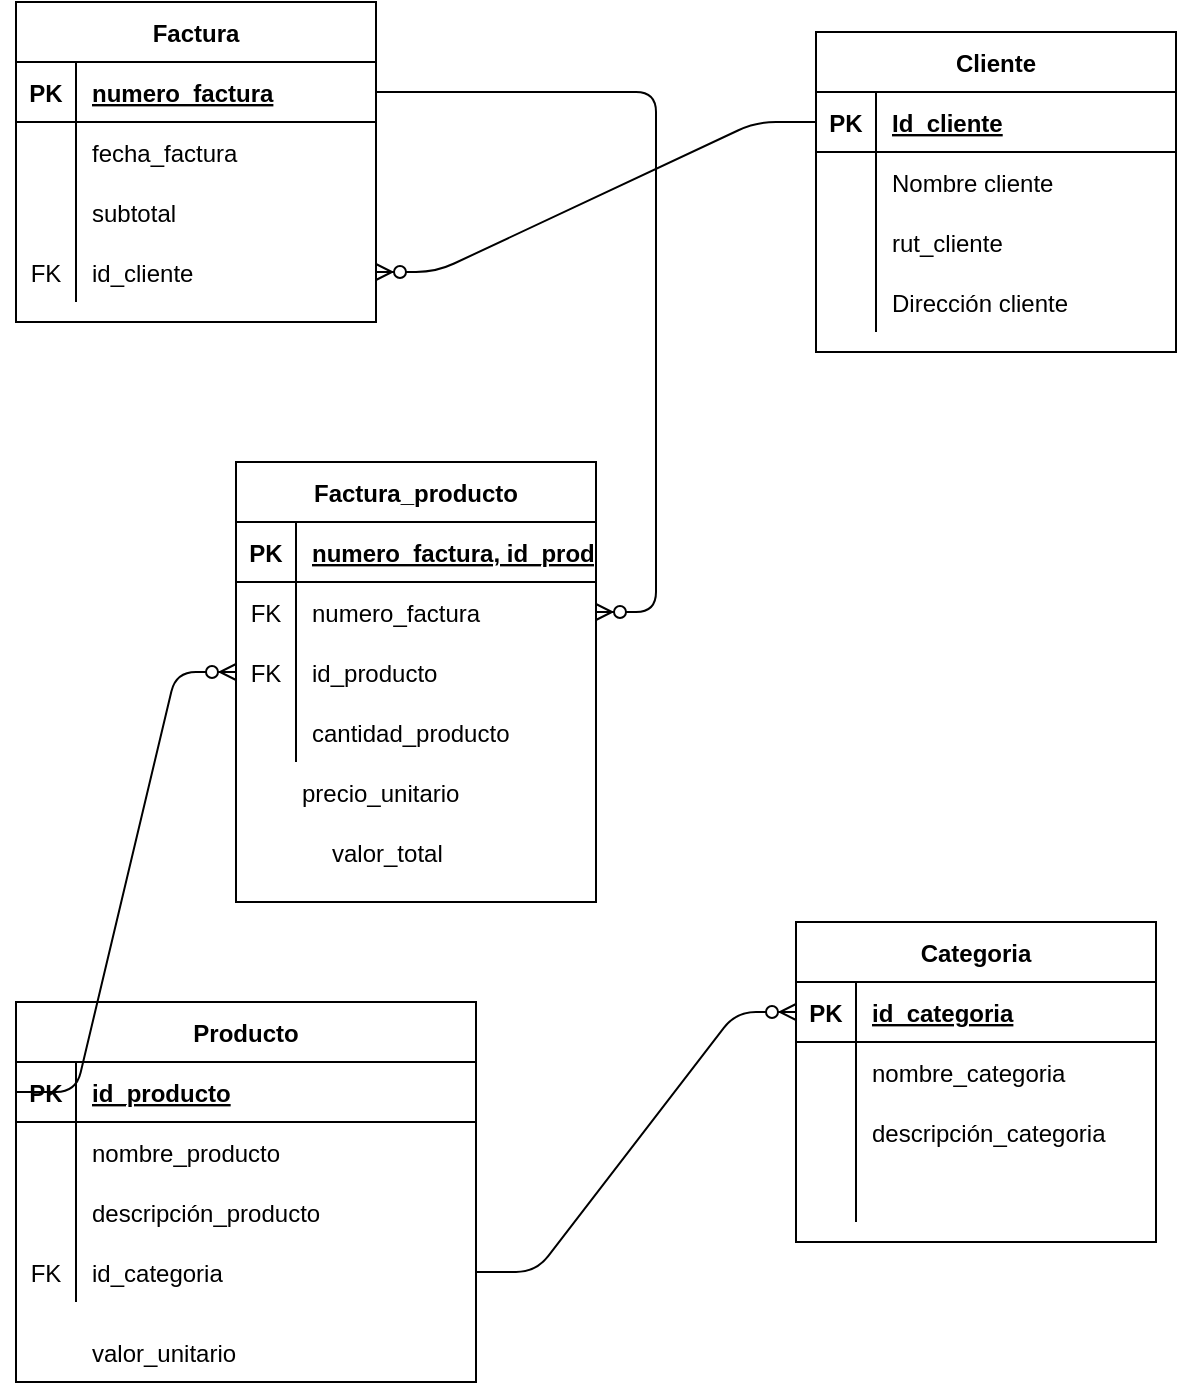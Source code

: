 <mxfile version="13.10.0" type="device"><diagram id="R2lEEEUBdFMjLlhIrx00" name="Page-1"><mxGraphModel dx="1019" dy="611" grid="1" gridSize="10" guides="1" tooltips="1" connect="1" arrows="1" fold="1" page="1" pageScale="1" pageWidth="850" pageHeight="1100" math="0" shadow="0" extFonts="Permanent Marker^https://fonts.googleapis.com/css?family=Permanent+Marker"><root><mxCell id="0"/><mxCell id="1" parent="0"/><mxCell id="oN5qyWJGJKZPLLC0trTn-1" value="Cliente" style="shape=table;startSize=30;container=1;collapsible=1;childLayout=tableLayout;fixedRows=1;rowLines=0;fontStyle=1;align=center;resizeLast=1;" vertex="1" parent="1"><mxGeometry x="540" y="205" width="180" height="160" as="geometry"/></mxCell><mxCell id="oN5qyWJGJKZPLLC0trTn-2" value="" style="shape=partialRectangle;collapsible=0;dropTarget=0;pointerEvents=0;fillColor=none;top=0;left=0;bottom=1;right=0;points=[[0,0.5],[1,0.5]];portConstraint=eastwest;" vertex="1" parent="oN5qyWJGJKZPLLC0trTn-1"><mxGeometry y="30" width="180" height="30" as="geometry"/></mxCell><mxCell id="oN5qyWJGJKZPLLC0trTn-3" value="PK" style="shape=partialRectangle;connectable=0;fillColor=none;top=0;left=0;bottom=0;right=0;fontStyle=1;overflow=hidden;" vertex="1" parent="oN5qyWJGJKZPLLC0trTn-2"><mxGeometry width="30" height="30" as="geometry"/></mxCell><mxCell id="oN5qyWJGJKZPLLC0trTn-4" value="Id_cliente" style="shape=partialRectangle;connectable=0;fillColor=none;top=0;left=0;bottom=0;right=0;align=left;spacingLeft=6;fontStyle=5;overflow=hidden;" vertex="1" parent="oN5qyWJGJKZPLLC0trTn-2"><mxGeometry x="30" width="150" height="30" as="geometry"/></mxCell><mxCell id="oN5qyWJGJKZPLLC0trTn-5" value="" style="shape=partialRectangle;collapsible=0;dropTarget=0;pointerEvents=0;fillColor=none;top=0;left=0;bottom=0;right=0;points=[[0,0.5],[1,0.5]];portConstraint=eastwest;" vertex="1" parent="oN5qyWJGJKZPLLC0trTn-1"><mxGeometry y="60" width="180" height="30" as="geometry"/></mxCell><mxCell id="oN5qyWJGJKZPLLC0trTn-6" value="" style="shape=partialRectangle;connectable=0;fillColor=none;top=0;left=0;bottom=0;right=0;editable=1;overflow=hidden;" vertex="1" parent="oN5qyWJGJKZPLLC0trTn-5"><mxGeometry width="30" height="30" as="geometry"/></mxCell><mxCell id="oN5qyWJGJKZPLLC0trTn-7" value="Nombre cliente" style="shape=partialRectangle;connectable=0;fillColor=none;top=0;left=0;bottom=0;right=0;align=left;spacingLeft=6;overflow=hidden;" vertex="1" parent="oN5qyWJGJKZPLLC0trTn-5"><mxGeometry x="30" width="150" height="30" as="geometry"/></mxCell><mxCell id="oN5qyWJGJKZPLLC0trTn-8" value="" style="shape=partialRectangle;collapsible=0;dropTarget=0;pointerEvents=0;fillColor=none;top=0;left=0;bottom=0;right=0;points=[[0,0.5],[1,0.5]];portConstraint=eastwest;" vertex="1" parent="oN5qyWJGJKZPLLC0trTn-1"><mxGeometry y="90" width="180" height="30" as="geometry"/></mxCell><mxCell id="oN5qyWJGJKZPLLC0trTn-9" value="" style="shape=partialRectangle;connectable=0;fillColor=none;top=0;left=0;bottom=0;right=0;editable=1;overflow=hidden;" vertex="1" parent="oN5qyWJGJKZPLLC0trTn-8"><mxGeometry width="30" height="30" as="geometry"/></mxCell><mxCell id="oN5qyWJGJKZPLLC0trTn-10" value="rut_cliente" style="shape=partialRectangle;connectable=0;fillColor=none;top=0;left=0;bottom=0;right=0;align=left;spacingLeft=6;overflow=hidden;" vertex="1" parent="oN5qyWJGJKZPLLC0trTn-8"><mxGeometry x="30" width="150" height="30" as="geometry"/></mxCell><mxCell id="oN5qyWJGJKZPLLC0trTn-11" value="" style="shape=partialRectangle;collapsible=0;dropTarget=0;pointerEvents=0;fillColor=none;top=0;left=0;bottom=0;right=0;points=[[0,0.5],[1,0.5]];portConstraint=eastwest;" vertex="1" parent="oN5qyWJGJKZPLLC0trTn-1"><mxGeometry y="120" width="180" height="30" as="geometry"/></mxCell><mxCell id="oN5qyWJGJKZPLLC0trTn-12" value="" style="shape=partialRectangle;connectable=0;fillColor=none;top=0;left=0;bottom=0;right=0;editable=1;overflow=hidden;" vertex="1" parent="oN5qyWJGJKZPLLC0trTn-11"><mxGeometry width="30" height="30" as="geometry"/></mxCell><mxCell id="oN5qyWJGJKZPLLC0trTn-13" value="Dirección cliente" style="shape=partialRectangle;connectable=0;fillColor=none;top=0;left=0;bottom=0;right=0;align=left;spacingLeft=6;overflow=hidden;" vertex="1" parent="oN5qyWJGJKZPLLC0trTn-11"><mxGeometry x="30" width="150" height="30" as="geometry"/></mxCell><mxCell id="oN5qyWJGJKZPLLC0trTn-14" value="Factura_producto" style="shape=table;startSize=30;container=1;collapsible=1;childLayout=tableLayout;fixedRows=1;rowLines=0;fontStyle=1;align=center;resizeLast=1;" vertex="1" parent="1"><mxGeometry x="250" y="420" width="180" height="220" as="geometry"/></mxCell><mxCell id="oN5qyWJGJKZPLLC0trTn-15" value="" style="shape=partialRectangle;collapsible=0;dropTarget=0;pointerEvents=0;fillColor=none;top=0;left=0;bottom=1;right=0;points=[[0,0.5],[1,0.5]];portConstraint=eastwest;" vertex="1" parent="oN5qyWJGJKZPLLC0trTn-14"><mxGeometry y="30" width="180" height="30" as="geometry"/></mxCell><mxCell id="oN5qyWJGJKZPLLC0trTn-16" value="PK" style="shape=partialRectangle;connectable=0;fillColor=none;top=0;left=0;bottom=0;right=0;fontStyle=1;overflow=hidden;" vertex="1" parent="oN5qyWJGJKZPLLC0trTn-15"><mxGeometry width="30" height="30" as="geometry"/></mxCell><mxCell id="oN5qyWJGJKZPLLC0trTn-17" value="numero_factura, id_producto" style="shape=partialRectangle;connectable=0;fillColor=none;top=0;left=0;bottom=0;right=0;align=left;spacingLeft=6;fontStyle=5;overflow=hidden;" vertex="1" parent="oN5qyWJGJKZPLLC0trTn-15"><mxGeometry x="30" width="150" height="30" as="geometry"/></mxCell><mxCell id="oN5qyWJGJKZPLLC0trTn-18" value="" style="shape=partialRectangle;collapsible=0;dropTarget=0;pointerEvents=0;fillColor=none;top=0;left=0;bottom=0;right=0;points=[[0,0.5],[1,0.5]];portConstraint=eastwest;" vertex="1" parent="oN5qyWJGJKZPLLC0trTn-14"><mxGeometry y="60" width="180" height="30" as="geometry"/></mxCell><mxCell id="oN5qyWJGJKZPLLC0trTn-19" value="FK" style="shape=partialRectangle;connectable=0;fillColor=none;top=0;left=0;bottom=0;right=0;editable=1;overflow=hidden;" vertex="1" parent="oN5qyWJGJKZPLLC0trTn-18"><mxGeometry width="30" height="30" as="geometry"/></mxCell><mxCell id="oN5qyWJGJKZPLLC0trTn-20" value="numero_factura" style="shape=partialRectangle;connectable=0;fillColor=none;top=0;left=0;bottom=0;right=0;align=left;spacingLeft=6;overflow=hidden;" vertex="1" parent="oN5qyWJGJKZPLLC0trTn-18"><mxGeometry x="30" width="150" height="30" as="geometry"/></mxCell><mxCell id="oN5qyWJGJKZPLLC0trTn-21" value="" style="shape=partialRectangle;collapsible=0;dropTarget=0;pointerEvents=0;fillColor=none;top=0;left=0;bottom=0;right=0;points=[[0,0.5],[1,0.5]];portConstraint=eastwest;" vertex="1" parent="oN5qyWJGJKZPLLC0trTn-14"><mxGeometry y="90" width="180" height="30" as="geometry"/></mxCell><mxCell id="oN5qyWJGJKZPLLC0trTn-22" value="FK" style="shape=partialRectangle;connectable=0;fillColor=none;top=0;left=0;bottom=0;right=0;editable=1;overflow=hidden;" vertex="1" parent="oN5qyWJGJKZPLLC0trTn-21"><mxGeometry width="30" height="30" as="geometry"/></mxCell><mxCell id="oN5qyWJGJKZPLLC0trTn-23" value="id_producto" style="shape=partialRectangle;connectable=0;fillColor=none;top=0;left=0;bottom=0;right=0;align=left;spacingLeft=6;overflow=hidden;" vertex="1" parent="oN5qyWJGJKZPLLC0trTn-21"><mxGeometry x="30" width="150" height="30" as="geometry"/></mxCell><mxCell id="oN5qyWJGJKZPLLC0trTn-24" value="" style="shape=partialRectangle;collapsible=0;dropTarget=0;pointerEvents=0;fillColor=none;top=0;left=0;bottom=0;right=0;points=[[0,0.5],[1,0.5]];portConstraint=eastwest;" vertex="1" parent="oN5qyWJGJKZPLLC0trTn-14"><mxGeometry y="120" width="180" height="30" as="geometry"/></mxCell><mxCell id="oN5qyWJGJKZPLLC0trTn-25" value="" style="shape=partialRectangle;connectable=0;fillColor=none;top=0;left=0;bottom=0;right=0;editable=1;overflow=hidden;" vertex="1" parent="oN5qyWJGJKZPLLC0trTn-24"><mxGeometry width="30" height="30" as="geometry"/></mxCell><mxCell id="oN5qyWJGJKZPLLC0trTn-26" value="cantidad_producto" style="shape=partialRectangle;connectable=0;fillColor=none;top=0;left=0;bottom=0;right=0;align=left;spacingLeft=6;overflow=hidden;" vertex="1" parent="oN5qyWJGJKZPLLC0trTn-24"><mxGeometry x="30" width="150" height="30" as="geometry"/></mxCell><mxCell id="oN5qyWJGJKZPLLC0trTn-27" value="Producto" style="shape=table;startSize=30;container=1;collapsible=1;childLayout=tableLayout;fixedRows=1;rowLines=0;fontStyle=1;align=center;resizeLast=1;" vertex="1" parent="1"><mxGeometry x="140" y="690" width="230" height="190" as="geometry"/></mxCell><mxCell id="oN5qyWJGJKZPLLC0trTn-28" value="" style="shape=partialRectangle;collapsible=0;dropTarget=0;pointerEvents=0;fillColor=none;top=0;left=0;bottom=1;right=0;points=[[0,0.5],[1,0.5]];portConstraint=eastwest;" vertex="1" parent="oN5qyWJGJKZPLLC0trTn-27"><mxGeometry y="30" width="230" height="30" as="geometry"/></mxCell><mxCell id="oN5qyWJGJKZPLLC0trTn-29" value="PK" style="shape=partialRectangle;connectable=0;fillColor=none;top=0;left=0;bottom=0;right=0;fontStyle=1;overflow=hidden;" vertex="1" parent="oN5qyWJGJKZPLLC0trTn-28"><mxGeometry width="30" height="30" as="geometry"/></mxCell><mxCell id="oN5qyWJGJKZPLLC0trTn-30" value="id_producto" style="shape=partialRectangle;connectable=0;fillColor=none;top=0;left=0;bottom=0;right=0;align=left;spacingLeft=6;fontStyle=5;overflow=hidden;" vertex="1" parent="oN5qyWJGJKZPLLC0trTn-28"><mxGeometry x="30" width="200" height="30" as="geometry"/></mxCell><mxCell id="oN5qyWJGJKZPLLC0trTn-31" value="" style="shape=partialRectangle;collapsible=0;dropTarget=0;pointerEvents=0;fillColor=none;top=0;left=0;bottom=0;right=0;points=[[0,0.5],[1,0.5]];portConstraint=eastwest;" vertex="1" parent="oN5qyWJGJKZPLLC0trTn-27"><mxGeometry y="60" width="230" height="30" as="geometry"/></mxCell><mxCell id="oN5qyWJGJKZPLLC0trTn-32" value="" style="shape=partialRectangle;connectable=0;fillColor=none;top=0;left=0;bottom=0;right=0;editable=1;overflow=hidden;" vertex="1" parent="oN5qyWJGJKZPLLC0trTn-31"><mxGeometry width="30" height="30" as="geometry"/></mxCell><mxCell id="oN5qyWJGJKZPLLC0trTn-33" value="nombre_producto" style="shape=partialRectangle;connectable=0;fillColor=none;top=0;left=0;bottom=0;right=0;align=left;spacingLeft=6;overflow=hidden;" vertex="1" parent="oN5qyWJGJKZPLLC0trTn-31"><mxGeometry x="30" width="200" height="30" as="geometry"/></mxCell><mxCell id="oN5qyWJGJKZPLLC0trTn-34" value="" style="shape=partialRectangle;collapsible=0;dropTarget=0;pointerEvents=0;fillColor=none;top=0;left=0;bottom=0;right=0;points=[[0,0.5],[1,0.5]];portConstraint=eastwest;" vertex="1" parent="oN5qyWJGJKZPLLC0trTn-27"><mxGeometry y="90" width="230" height="30" as="geometry"/></mxCell><mxCell id="oN5qyWJGJKZPLLC0trTn-35" value="" style="shape=partialRectangle;connectable=0;fillColor=none;top=0;left=0;bottom=0;right=0;editable=1;overflow=hidden;" vertex="1" parent="oN5qyWJGJKZPLLC0trTn-34"><mxGeometry width="30" height="30" as="geometry"/></mxCell><mxCell id="oN5qyWJGJKZPLLC0trTn-36" value="descripción_producto" style="shape=partialRectangle;connectable=0;fillColor=none;top=0;left=0;bottom=0;right=0;align=left;spacingLeft=6;overflow=hidden;" vertex="1" parent="oN5qyWJGJKZPLLC0trTn-34"><mxGeometry x="30" width="200" height="30" as="geometry"/></mxCell><mxCell id="oN5qyWJGJKZPLLC0trTn-37" value="" style="shape=partialRectangle;collapsible=0;dropTarget=0;pointerEvents=0;fillColor=none;top=0;left=0;bottom=0;right=0;points=[[0,0.5],[1,0.5]];portConstraint=eastwest;" vertex="1" parent="oN5qyWJGJKZPLLC0trTn-27"><mxGeometry y="120" width="230" height="30" as="geometry"/></mxCell><mxCell id="oN5qyWJGJKZPLLC0trTn-38" value="FK" style="shape=partialRectangle;connectable=0;fillColor=none;top=0;left=0;bottom=0;right=0;editable=1;overflow=hidden;" vertex="1" parent="oN5qyWJGJKZPLLC0trTn-37"><mxGeometry width="30" height="30" as="geometry"/></mxCell><mxCell id="oN5qyWJGJKZPLLC0trTn-39" value="id_categoria" style="shape=partialRectangle;connectable=0;fillColor=none;top=0;left=0;bottom=0;right=0;align=left;spacingLeft=6;overflow=hidden;" vertex="1" parent="oN5qyWJGJKZPLLC0trTn-37"><mxGeometry x="30" width="200" height="30" as="geometry"/></mxCell><mxCell id="oN5qyWJGJKZPLLC0trTn-40" value="Categoria" style="shape=table;startSize=30;container=1;collapsible=1;childLayout=tableLayout;fixedRows=1;rowLines=0;fontStyle=1;align=center;resizeLast=1;" vertex="1" parent="1"><mxGeometry x="530" y="650" width="180" height="160" as="geometry"/></mxCell><mxCell id="oN5qyWJGJKZPLLC0trTn-41" value="" style="shape=partialRectangle;collapsible=0;dropTarget=0;pointerEvents=0;fillColor=none;top=0;left=0;bottom=1;right=0;points=[[0,0.5],[1,0.5]];portConstraint=eastwest;" vertex="1" parent="oN5qyWJGJKZPLLC0trTn-40"><mxGeometry y="30" width="180" height="30" as="geometry"/></mxCell><mxCell id="oN5qyWJGJKZPLLC0trTn-42" value="PK" style="shape=partialRectangle;connectable=0;fillColor=none;top=0;left=0;bottom=0;right=0;fontStyle=1;overflow=hidden;" vertex="1" parent="oN5qyWJGJKZPLLC0trTn-41"><mxGeometry width="30" height="30" as="geometry"/></mxCell><mxCell id="oN5qyWJGJKZPLLC0trTn-43" value="id_categoria" style="shape=partialRectangle;connectable=0;fillColor=none;top=0;left=0;bottom=0;right=0;align=left;spacingLeft=6;fontStyle=5;overflow=hidden;" vertex="1" parent="oN5qyWJGJKZPLLC0trTn-41"><mxGeometry x="30" width="150" height="30" as="geometry"/></mxCell><mxCell id="oN5qyWJGJKZPLLC0trTn-44" value="" style="shape=partialRectangle;collapsible=0;dropTarget=0;pointerEvents=0;fillColor=none;top=0;left=0;bottom=0;right=0;points=[[0,0.5],[1,0.5]];portConstraint=eastwest;" vertex="1" parent="oN5qyWJGJKZPLLC0trTn-40"><mxGeometry y="60" width="180" height="30" as="geometry"/></mxCell><mxCell id="oN5qyWJGJKZPLLC0trTn-45" value="" style="shape=partialRectangle;connectable=0;fillColor=none;top=0;left=0;bottom=0;right=0;editable=1;overflow=hidden;" vertex="1" parent="oN5qyWJGJKZPLLC0trTn-44"><mxGeometry width="30" height="30" as="geometry"/></mxCell><mxCell id="oN5qyWJGJKZPLLC0trTn-46" value="nombre_categoria" style="shape=partialRectangle;connectable=0;fillColor=none;top=0;left=0;bottom=0;right=0;align=left;spacingLeft=6;overflow=hidden;" vertex="1" parent="oN5qyWJGJKZPLLC0trTn-44"><mxGeometry x="30" width="150" height="30" as="geometry"/></mxCell><mxCell id="oN5qyWJGJKZPLLC0trTn-47" value="" style="shape=partialRectangle;collapsible=0;dropTarget=0;pointerEvents=0;fillColor=none;top=0;left=0;bottom=0;right=0;points=[[0,0.5],[1,0.5]];portConstraint=eastwest;" vertex="1" parent="oN5qyWJGJKZPLLC0trTn-40"><mxGeometry y="90" width="180" height="30" as="geometry"/></mxCell><mxCell id="oN5qyWJGJKZPLLC0trTn-48" value="" style="shape=partialRectangle;connectable=0;fillColor=none;top=0;left=0;bottom=0;right=0;editable=1;overflow=hidden;" vertex="1" parent="oN5qyWJGJKZPLLC0trTn-47"><mxGeometry width="30" height="30" as="geometry"/></mxCell><mxCell id="oN5qyWJGJKZPLLC0trTn-49" value="descripción_categoria" style="shape=partialRectangle;connectable=0;fillColor=none;top=0;left=0;bottom=0;right=0;align=left;spacingLeft=6;overflow=hidden;" vertex="1" parent="oN5qyWJGJKZPLLC0trTn-47"><mxGeometry x="30" width="150" height="30" as="geometry"/></mxCell><mxCell id="oN5qyWJGJKZPLLC0trTn-50" value="" style="shape=partialRectangle;collapsible=0;dropTarget=0;pointerEvents=0;fillColor=none;top=0;left=0;bottom=0;right=0;points=[[0,0.5],[1,0.5]];portConstraint=eastwest;" vertex="1" parent="oN5qyWJGJKZPLLC0trTn-40"><mxGeometry y="120" width="180" height="30" as="geometry"/></mxCell><mxCell id="oN5qyWJGJKZPLLC0trTn-51" value="" style="shape=partialRectangle;connectable=0;fillColor=none;top=0;left=0;bottom=0;right=0;editable=1;overflow=hidden;" vertex="1" parent="oN5qyWJGJKZPLLC0trTn-50"><mxGeometry width="30" height="30" as="geometry"/></mxCell><mxCell id="oN5qyWJGJKZPLLC0trTn-52" value="" style="shape=partialRectangle;connectable=0;fillColor=none;top=0;left=0;bottom=0;right=0;align=left;spacingLeft=6;overflow=hidden;" vertex="1" parent="oN5qyWJGJKZPLLC0trTn-50"><mxGeometry x="30" width="150" height="30" as="geometry"/></mxCell><mxCell id="oN5qyWJGJKZPLLC0trTn-53" value="Factura" style="shape=table;startSize=30;container=1;collapsible=1;childLayout=tableLayout;fixedRows=1;rowLines=0;fontStyle=1;align=center;resizeLast=1;" vertex="1" parent="1"><mxGeometry x="140" y="190" width="180" height="160" as="geometry"/></mxCell><mxCell id="oN5qyWJGJKZPLLC0trTn-54" value="" style="shape=partialRectangle;collapsible=0;dropTarget=0;pointerEvents=0;fillColor=none;top=0;left=0;bottom=1;right=0;points=[[0,0.5],[1,0.5]];portConstraint=eastwest;" vertex="1" parent="oN5qyWJGJKZPLLC0trTn-53"><mxGeometry y="30" width="180" height="30" as="geometry"/></mxCell><mxCell id="oN5qyWJGJKZPLLC0trTn-55" value="PK" style="shape=partialRectangle;connectable=0;fillColor=none;top=0;left=0;bottom=0;right=0;fontStyle=1;overflow=hidden;" vertex="1" parent="oN5qyWJGJKZPLLC0trTn-54"><mxGeometry width="30" height="30" as="geometry"/></mxCell><mxCell id="oN5qyWJGJKZPLLC0trTn-56" value="numero_factura" style="shape=partialRectangle;connectable=0;fillColor=none;top=0;left=0;bottom=0;right=0;align=left;spacingLeft=6;fontStyle=5;overflow=hidden;" vertex="1" parent="oN5qyWJGJKZPLLC0trTn-54"><mxGeometry x="30" width="150" height="30" as="geometry"/></mxCell><mxCell id="oN5qyWJGJKZPLLC0trTn-57" value="" style="shape=partialRectangle;collapsible=0;dropTarget=0;pointerEvents=0;fillColor=none;top=0;left=0;bottom=0;right=0;points=[[0,0.5],[1,0.5]];portConstraint=eastwest;" vertex="1" parent="oN5qyWJGJKZPLLC0trTn-53"><mxGeometry y="60" width="180" height="30" as="geometry"/></mxCell><mxCell id="oN5qyWJGJKZPLLC0trTn-58" value="" style="shape=partialRectangle;connectable=0;fillColor=none;top=0;left=0;bottom=0;right=0;editable=1;overflow=hidden;" vertex="1" parent="oN5qyWJGJKZPLLC0trTn-57"><mxGeometry width="30" height="30" as="geometry"/></mxCell><mxCell id="oN5qyWJGJKZPLLC0trTn-59" value="fecha_factura" style="shape=partialRectangle;connectable=0;fillColor=none;top=0;left=0;bottom=0;right=0;align=left;spacingLeft=6;overflow=hidden;" vertex="1" parent="oN5qyWJGJKZPLLC0trTn-57"><mxGeometry x="30" width="150" height="30" as="geometry"/></mxCell><mxCell id="oN5qyWJGJKZPLLC0trTn-60" value="" style="shape=partialRectangle;collapsible=0;dropTarget=0;pointerEvents=0;fillColor=none;top=0;left=0;bottom=0;right=0;points=[[0,0.5],[1,0.5]];portConstraint=eastwest;" vertex="1" parent="oN5qyWJGJKZPLLC0trTn-53"><mxGeometry y="90" width="180" height="30" as="geometry"/></mxCell><mxCell id="oN5qyWJGJKZPLLC0trTn-61" value="" style="shape=partialRectangle;connectable=0;fillColor=none;top=0;left=0;bottom=0;right=0;editable=1;overflow=hidden;" vertex="1" parent="oN5qyWJGJKZPLLC0trTn-60"><mxGeometry width="30" height="30" as="geometry"/></mxCell><mxCell id="oN5qyWJGJKZPLLC0trTn-62" value="subtotal" style="shape=partialRectangle;connectable=0;fillColor=none;top=0;left=0;bottom=0;right=0;align=left;spacingLeft=6;overflow=hidden;" vertex="1" parent="oN5qyWJGJKZPLLC0trTn-60"><mxGeometry x="30" width="150" height="30" as="geometry"/></mxCell><mxCell id="oN5qyWJGJKZPLLC0trTn-63" value="" style="shape=partialRectangle;collapsible=0;dropTarget=0;pointerEvents=0;fillColor=none;top=0;left=0;bottom=0;right=0;points=[[0,0.5],[1,0.5]];portConstraint=eastwest;" vertex="1" parent="oN5qyWJGJKZPLLC0trTn-53"><mxGeometry y="120" width="180" height="30" as="geometry"/></mxCell><mxCell id="oN5qyWJGJKZPLLC0trTn-64" value="FK" style="shape=partialRectangle;connectable=0;fillColor=none;top=0;left=0;bottom=0;right=0;editable=1;overflow=hidden;" vertex="1" parent="oN5qyWJGJKZPLLC0trTn-63"><mxGeometry width="30" height="30" as="geometry"/></mxCell><mxCell id="oN5qyWJGJKZPLLC0trTn-65" value="id_cliente" style="shape=partialRectangle;connectable=0;fillColor=none;top=0;left=0;bottom=0;right=0;align=left;spacingLeft=6;overflow=hidden;" vertex="1" parent="oN5qyWJGJKZPLLC0trTn-63"><mxGeometry x="30" width="150" height="30" as="geometry"/></mxCell><mxCell id="oN5qyWJGJKZPLLC0trTn-67" value="precio_unitario" style="shape=partialRectangle;connectable=0;fillColor=none;top=0;left=0;bottom=0;right=0;align=left;spacingLeft=6;overflow=hidden;" vertex="1" parent="1"><mxGeometry x="275" y="570" width="150" height="30" as="geometry"/></mxCell><mxCell id="oN5qyWJGJKZPLLC0trTn-68" value="valor_total" style="shape=partialRectangle;connectable=0;fillColor=none;top=0;left=0;bottom=0;right=0;align=left;spacingLeft=6;overflow=hidden;" vertex="1" parent="1"><mxGeometry x="290" y="600" width="110" height="30" as="geometry"/></mxCell><mxCell id="oN5qyWJGJKZPLLC0trTn-69" value="valor_unitario" style="shape=partialRectangle;connectable=0;fillColor=none;top=0;left=0;bottom=0;right=0;align=left;spacingLeft=6;overflow=hidden;" vertex="1" parent="1"><mxGeometry x="170" y="850" width="150" height="30" as="geometry"/></mxCell><mxCell id="oN5qyWJGJKZPLLC0trTn-70" value="" style="edgeStyle=entityRelationEdgeStyle;fontSize=12;html=1;endArrow=ERzeroToMany;endFill=1;exitX=0;exitY=0.5;exitDx=0;exitDy=0;" edge="1" parent="1" source="oN5qyWJGJKZPLLC0trTn-28" target="oN5qyWJGJKZPLLC0trTn-21"><mxGeometry width="100" height="100" relative="1" as="geometry"><mxPoint x="40" y="630" as="sourcePoint"/><mxPoint x="140" y="505" as="targetPoint"/></mxGeometry></mxCell><mxCell id="oN5qyWJGJKZPLLC0trTn-72" value="" style="edgeStyle=entityRelationEdgeStyle;fontSize=12;html=1;endArrow=ERzeroToMany;endFill=1;" edge="1" parent="1" source="oN5qyWJGJKZPLLC0trTn-54" target="oN5qyWJGJKZPLLC0trTn-18"><mxGeometry width="100" height="100" relative="1" as="geometry"><mxPoint x="20" y="500" as="sourcePoint"/><mxPoint x="130" y="470" as="targetPoint"/></mxGeometry></mxCell><mxCell id="oN5qyWJGJKZPLLC0trTn-73" value="" style="edgeStyle=entityRelationEdgeStyle;fontSize=12;html=1;endArrow=ERzeroToMany;endFill=1;" edge="1" parent="1" source="oN5qyWJGJKZPLLC0trTn-37" target="oN5qyWJGJKZPLLC0trTn-41"><mxGeometry width="100" height="100" relative="1" as="geometry"><mxPoint x="410" y="860" as="sourcePoint"/><mxPoint x="510" y="760" as="targetPoint"/></mxGeometry></mxCell><mxCell id="oN5qyWJGJKZPLLC0trTn-74" value="" style="edgeStyle=entityRelationEdgeStyle;fontSize=12;html=1;endArrow=ERzeroToMany;endFill=1;exitX=0;exitY=0.5;exitDx=0;exitDy=0;" edge="1" parent="1" source="oN5qyWJGJKZPLLC0trTn-2" target="oN5qyWJGJKZPLLC0trTn-63"><mxGeometry width="100" height="100" relative="1" as="geometry"><mxPoint x="400" y="270" as="sourcePoint"/><mxPoint x="500" y="170" as="targetPoint"/></mxGeometry></mxCell></root></mxGraphModel></diagram></mxfile>